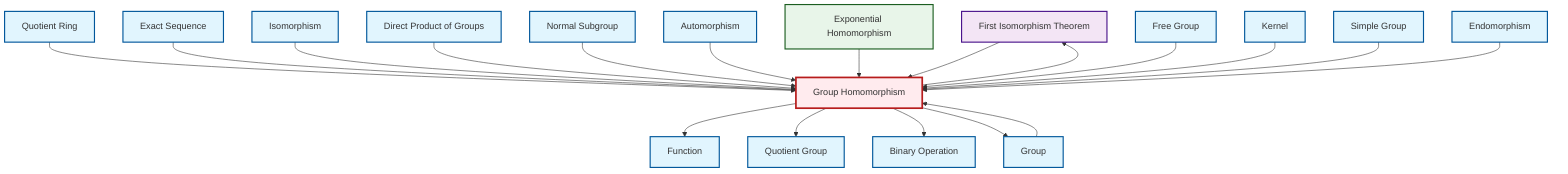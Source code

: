 graph TD
    classDef definition fill:#e1f5fe,stroke:#01579b,stroke-width:2px
    classDef theorem fill:#f3e5f5,stroke:#4a148c,stroke-width:2px
    classDef axiom fill:#fff3e0,stroke:#e65100,stroke-width:2px
    classDef example fill:#e8f5e9,stroke:#1b5e20,stroke-width:2px
    classDef current fill:#ffebee,stroke:#b71c1c,stroke-width:3px
    thm-first-isomorphism["First Isomorphism Theorem"]:::theorem
    def-simple-group["Simple Group"]:::definition
    def-kernel["Kernel"]:::definition
    def-free-group["Free Group"]:::definition
    def-normal-subgroup["Normal Subgroup"]:::definition
    def-exact-sequence["Exact Sequence"]:::definition
    def-group["Group"]:::definition
    def-function["Function"]:::definition
    def-quotient-group["Quotient Group"]:::definition
    def-automorphism["Automorphism"]:::definition
    def-direct-product["Direct Product of Groups"]:::definition
    def-homomorphism["Group Homomorphism"]:::definition
    def-quotient-ring["Quotient Ring"]:::definition
    def-isomorphism["Isomorphism"]:::definition
    def-binary-operation["Binary Operation"]:::definition
    def-endomorphism["Endomorphism"]:::definition
    ex-exponential-homomorphism["Exponential Homomorphism"]:::example
    def-quotient-ring --> def-homomorphism
    def-homomorphism --> thm-first-isomorphism
    def-homomorphism --> def-function
    def-exact-sequence --> def-homomorphism
    def-isomorphism --> def-homomorphism
    def-direct-product --> def-homomorphism
    thm-first-isomorphism --> def-homomorphism
    def-normal-subgroup --> def-homomorphism
    def-group --> def-homomorphism
    def-automorphism --> def-homomorphism
    ex-exponential-homomorphism --> def-homomorphism
    def-free-group --> def-homomorphism
    def-homomorphism --> def-quotient-group
    def-kernel --> def-homomorphism
    def-simple-group --> def-homomorphism
    def-homomorphism --> def-binary-operation
    def-endomorphism --> def-homomorphism
    def-homomorphism --> def-group
    class def-homomorphism current
